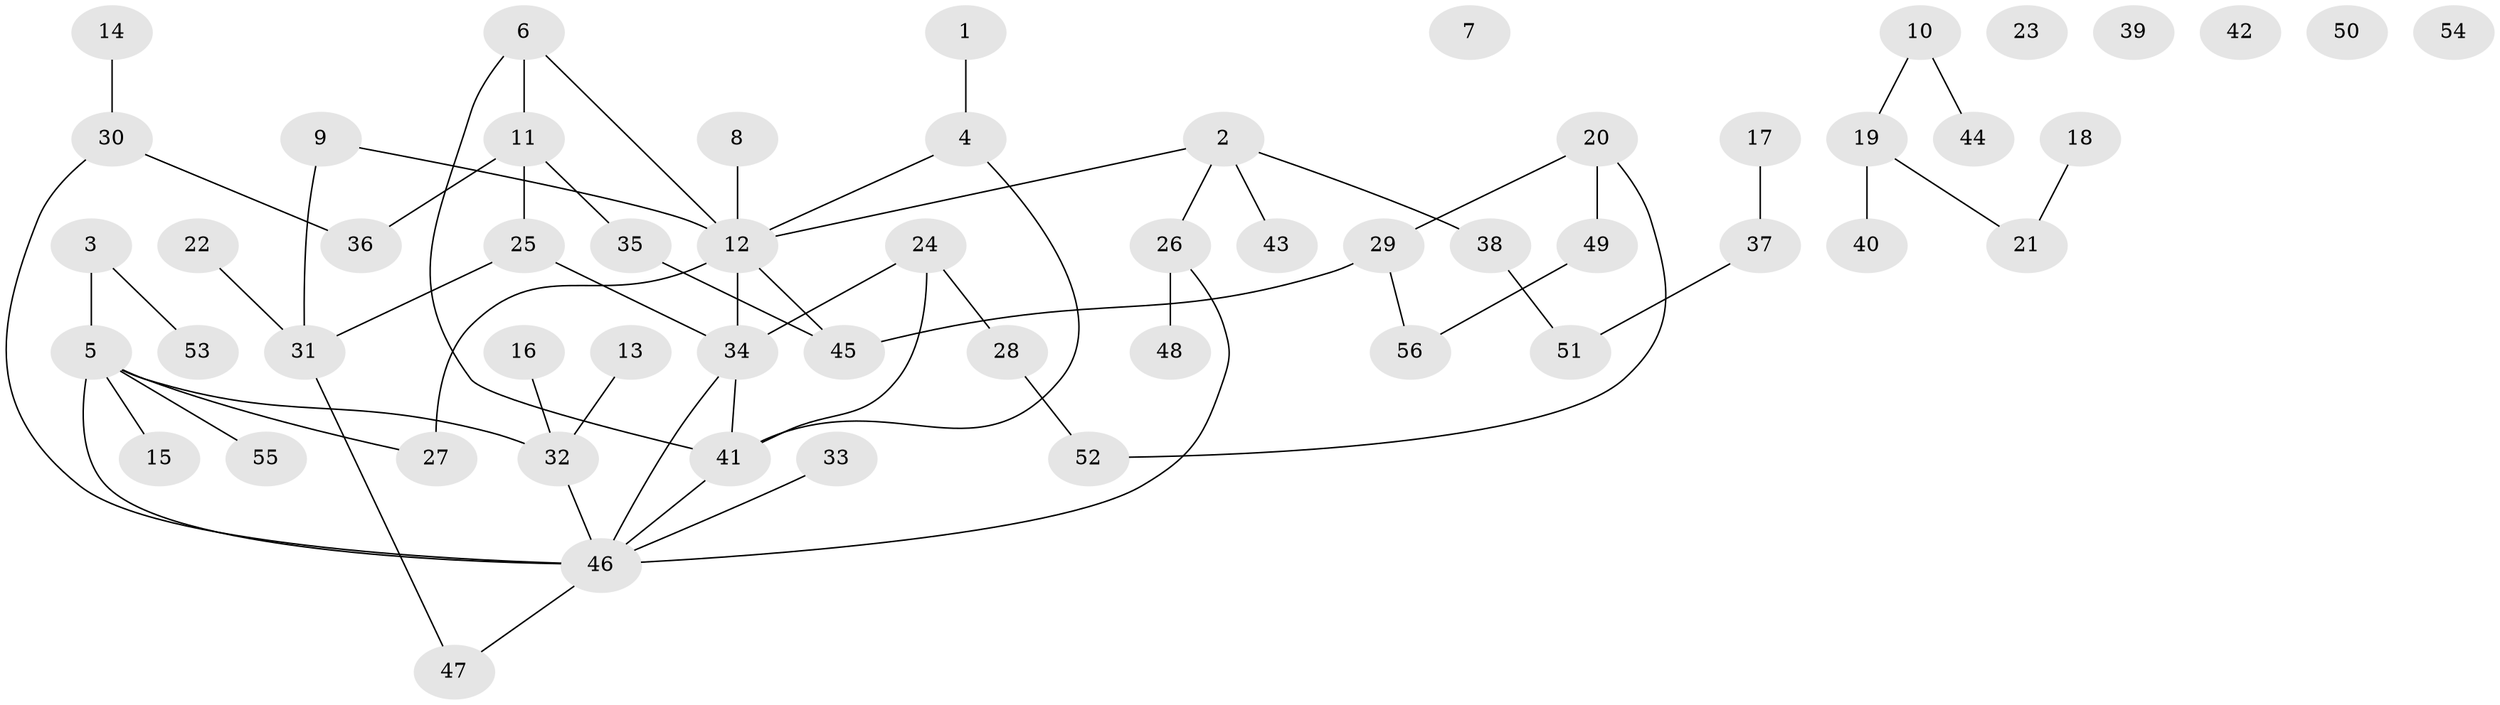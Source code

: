 // Generated by graph-tools (version 1.1) at 2025/00/03/09/25 03:00:53]
// undirected, 56 vertices, 62 edges
graph export_dot {
graph [start="1"]
  node [color=gray90,style=filled];
  1;
  2;
  3;
  4;
  5;
  6;
  7;
  8;
  9;
  10;
  11;
  12;
  13;
  14;
  15;
  16;
  17;
  18;
  19;
  20;
  21;
  22;
  23;
  24;
  25;
  26;
  27;
  28;
  29;
  30;
  31;
  32;
  33;
  34;
  35;
  36;
  37;
  38;
  39;
  40;
  41;
  42;
  43;
  44;
  45;
  46;
  47;
  48;
  49;
  50;
  51;
  52;
  53;
  54;
  55;
  56;
  1 -- 4;
  2 -- 12;
  2 -- 26;
  2 -- 38;
  2 -- 43;
  3 -- 5;
  3 -- 53;
  4 -- 12;
  4 -- 41;
  5 -- 15;
  5 -- 27;
  5 -- 32;
  5 -- 46;
  5 -- 55;
  6 -- 11;
  6 -- 12;
  6 -- 41;
  8 -- 12;
  9 -- 12;
  9 -- 31;
  10 -- 19;
  10 -- 44;
  11 -- 25;
  11 -- 35;
  11 -- 36;
  12 -- 27;
  12 -- 34;
  12 -- 45;
  13 -- 32;
  14 -- 30;
  16 -- 32;
  17 -- 37;
  18 -- 21;
  19 -- 21;
  19 -- 40;
  20 -- 29;
  20 -- 49;
  20 -- 52;
  22 -- 31;
  24 -- 28;
  24 -- 34;
  24 -- 41;
  25 -- 31;
  25 -- 34;
  26 -- 46;
  26 -- 48;
  28 -- 52;
  29 -- 45;
  29 -- 56;
  30 -- 36;
  30 -- 46;
  31 -- 47;
  32 -- 46;
  33 -- 46;
  34 -- 41;
  34 -- 46;
  35 -- 45;
  37 -- 51;
  38 -- 51;
  41 -- 46;
  46 -- 47;
  49 -- 56;
}
